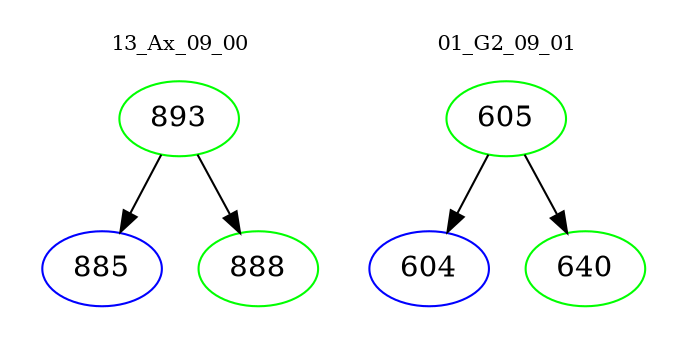 digraph{
subgraph cluster_0 {
color = white
label = "13_Ax_09_00";
fontsize=10;
T0_893 [label="893", color="green"]
T0_893 -> T0_885 [color="black"]
T0_885 [label="885", color="blue"]
T0_893 -> T0_888 [color="black"]
T0_888 [label="888", color="green"]
}
subgraph cluster_1 {
color = white
label = "01_G2_09_01";
fontsize=10;
T1_605 [label="605", color="green"]
T1_605 -> T1_604 [color="black"]
T1_604 [label="604", color="blue"]
T1_605 -> T1_640 [color="black"]
T1_640 [label="640", color="green"]
}
}
